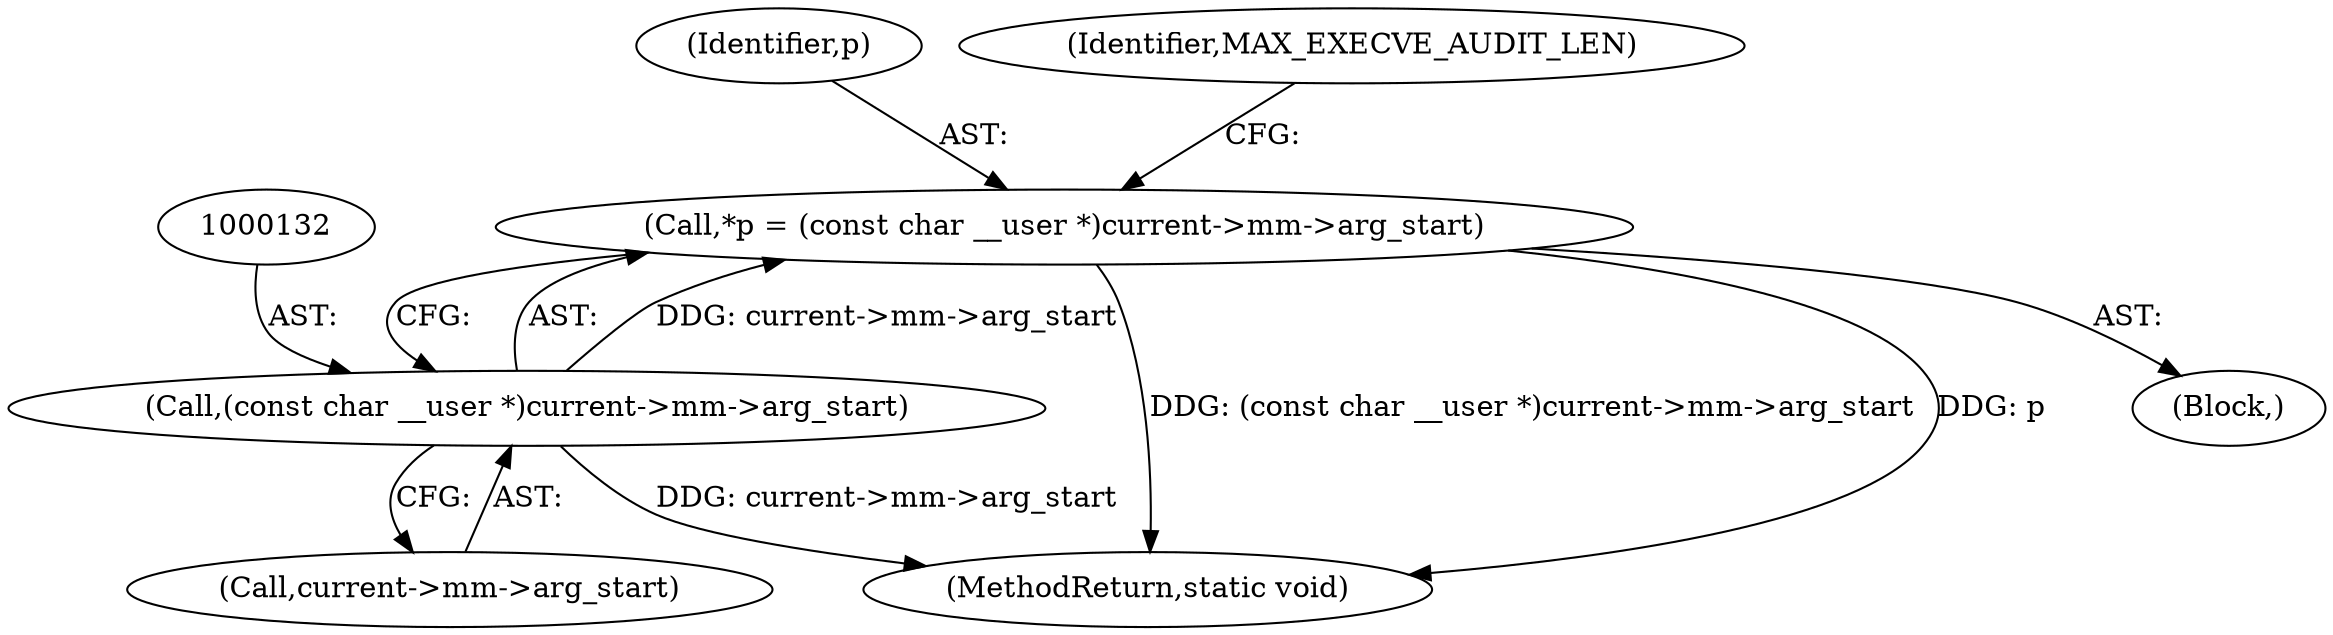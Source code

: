 digraph "0_linux_43761473c254b45883a64441dd0bc85a42f3645c_0@pointer" {
"1000129" [label="(Call,*p = (const char __user *)current->mm->arg_start)"];
"1000131" [label="(Call,(const char __user *)current->mm->arg_start)"];
"1000129" [label="(Call,*p = (const char __user *)current->mm->arg_start)"];
"1000193" [label="(MethodReturn,static void)"];
"1000115" [label="(Block,)"];
"1000133" [label="(Call,current->mm->arg_start)"];
"1000130" [label="(Identifier,p)"];
"1000141" [label="(Identifier,MAX_EXECVE_AUDIT_LEN)"];
"1000131" [label="(Call,(const char __user *)current->mm->arg_start)"];
"1000129" -> "1000115"  [label="AST: "];
"1000129" -> "1000131"  [label="CFG: "];
"1000130" -> "1000129"  [label="AST: "];
"1000131" -> "1000129"  [label="AST: "];
"1000141" -> "1000129"  [label="CFG: "];
"1000129" -> "1000193"  [label="DDG: (const char __user *)current->mm->arg_start"];
"1000129" -> "1000193"  [label="DDG: p"];
"1000131" -> "1000129"  [label="DDG: current->mm->arg_start"];
"1000131" -> "1000133"  [label="CFG: "];
"1000132" -> "1000131"  [label="AST: "];
"1000133" -> "1000131"  [label="AST: "];
"1000131" -> "1000193"  [label="DDG: current->mm->arg_start"];
}
